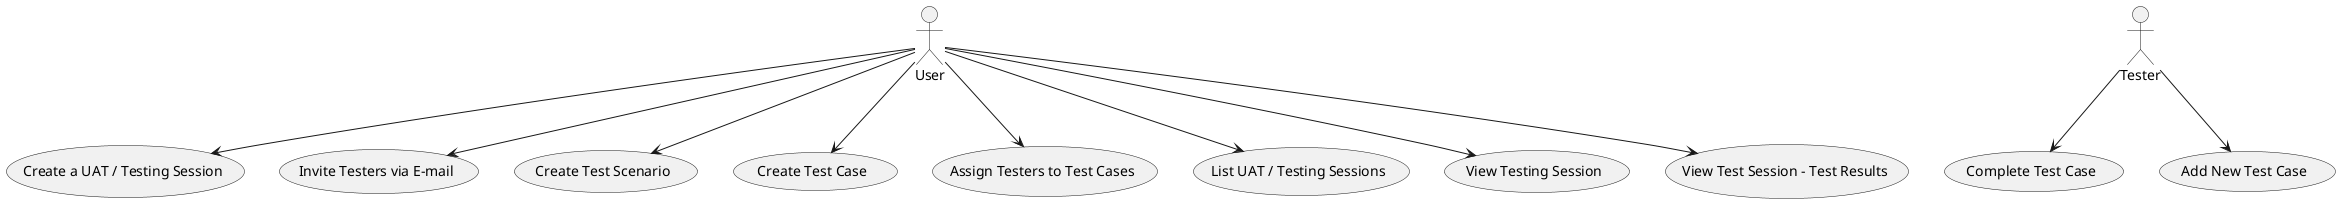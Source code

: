 @startuml 'UAT Testing scenarios'

User --> (Create a UAT / Testing Session)
User --> (Invite Testers via E-mail)
User --> (Create Test Scenario)
User --> (Create Test Case)
User --> (Assign Testers to Test Cases)
User --> (List UAT / Testing Sessions)
User --> (View Testing Session)
User --> (View Test Session - Test Results)
Tester --> (Complete Test Case)
Tester --> (Add New Test Case)

@enduml

@startuml 'UAT-Testing-Classes'

enum TestScenarioKind {
    GENERAL_TESTING
    ADHOC_TESTING
    INTEGRATION_TESTING
    USER_ACCEPTANCE_TESTING
    REGRESSION_TESTING
    SECURITY_TESTING
    USER_INTERFACE_TESTING
    TRIAGING
}

class User {
    username: string
    email: string
}

class Project{
    title: String
    description: String 
    cover_picture: String 
    project_url: String
    is_active: boolean 
    start_date: Date 
    end_date: Date 
}

class TestSession {
    id: String 
    code: String
    description: String 
    starts_at: Date 
    ends_at: Date 
}

class TestCase {
    id: String 
    is_draft: Boolean
    code: String
    description: String
    num_results: integer
    created_by: Tester
    tags: List<String>
}

class TestCaseGroup {
    id: String 
    title: String 
    code: String
    test_cases: List<TestCase>
}

class TestScenario{}

class TestResult{
    test_case: TestCase
    notes: String 
    recorded_by: Tester 
    reported_at: Timestamp
    passed: boolean
}

class TesterGroup {
    name: String 
}

class Tester extends User {
    is_internal: boolean
}

class TestReport {}


Project -> TestSession: has many
TestSession *-- TestScenario: contains
TestScenario -- TestScenarioKind: is of a
TestScenario *-- TestCase: has many 
TestCase --> TestResult: results in a
TestCase --> Tester: created by
TestCase --- TestCaseGroup: can be part of a
TestResult --> Tester: reported by
TestScenario <-- TestReport: reports on results of
Tester <-- TesterGroup: formed by group of

@enduml

